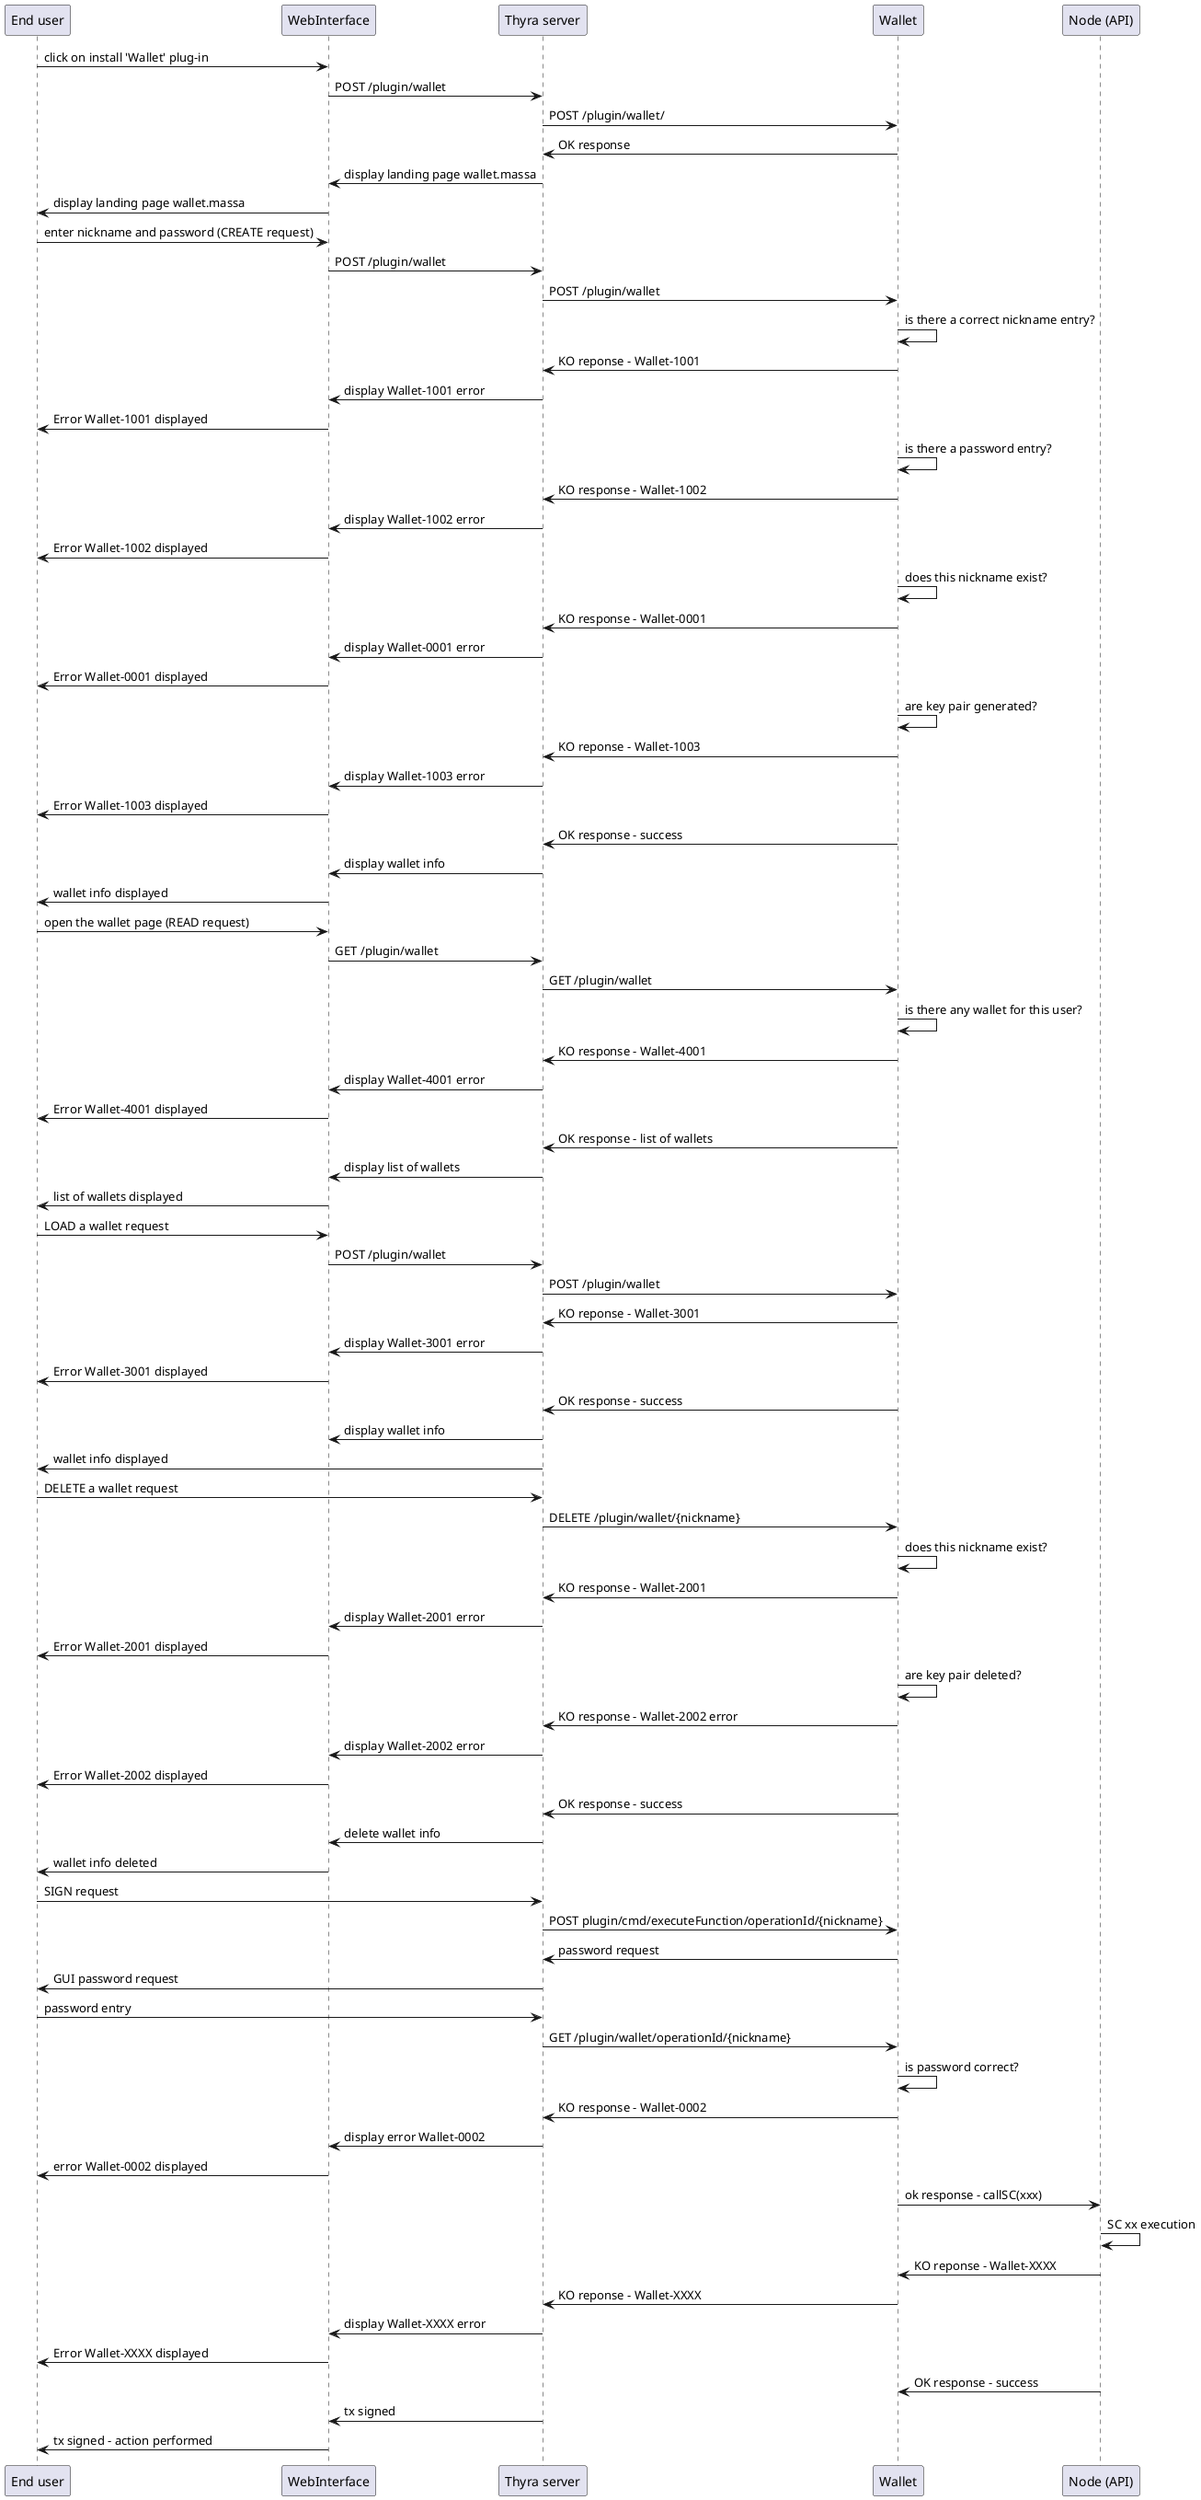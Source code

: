 @startuml
participant "End user" as user
participant "WebInterface" as ui
participant "Thyra server" as thyra
participant "Wallet" as w
participant "Node (API)" as node


user -> ui: click on install 'Wallet' plug-in
ui -> thyra: POST /plugin/wallet
thyra -> w: POST /plugin/wallet/
w -> thyra: OK response
thyra -> ui: display landing page wallet.massa
ui -> user: display landing page wallet.massa

user -> ui: enter nickname and password (CREATE request)
ui -> thyra: POST /plugin/wallet
thyra -> w: POST /plugin/wallet
w -> w: is there a correct nickname entry?
w -> thyra: KO reponse - Wallet-1001
thyra -> ui: display Wallet-1001 error
ui -> user: Error Wallet-1001 displayed
w -> w: is there a password entry?
w -> thyra: KO response - Wallet-1002
thyra -> ui: display Wallet-1002 error
ui -> user: Error Wallet-1002 displayed
w -> w: does this nickname exist?
w -> thyra: KO response - Wallet-0001
thyra -> ui: display Wallet-0001 error
ui -> user: Error Wallet-0001 displayed
w -> w: are key pair generated?
w -> thyra: KO reponse - Wallet-1003
thyra -> ui: display Wallet-1003 error
ui -> user: Error Wallet-1003 displayed
w -> thyra: OK response - success
thyra -> ui: display wallet info
ui -> user: wallet info displayed

user -> ui: open the wallet page (READ request)
ui -> thyra: GET /plugin/wallet
thyra -> w: GET /plugin/wallet
w -> w: is there any wallet for this user?
w -> thyra: KO response - Wallet-4001
thyra -> ui: display Wallet-4001 error
ui -> user: Error Wallet-4001 displayed
w -> thyra: OK response - list of wallets
thyra -> ui: display list of wallets 
ui -> user: list of wallets displayed

user -> ui: LOAD a wallet request 
ui -> thyra: POST /plugin/wallet
thyra -> w: POST /plugin/wallet
w -> thyra: KO reponse - Wallet-3001
thyra -> ui: display Wallet-3001 error
ui -> user: Error Wallet-3001 displayed
w -> thyra: OK response - success
thyra -> ui: display wallet info
thyra -> user: wallet info displayed

user -> thyra: DELETE a wallet request 
thyra -> w: DELETE /plugin/wallet/{nickname}
w -> w: does this nickname exist? 
w -> thyra: KO response - Wallet-2001
thyra -> ui: display Wallet-2001 error 
ui -> user: Error Wallet-2001 displayed
w -> w: are key pair deleted? 
w -> thyra: KO response - Wallet-2002 error
thyra -> ui: display Wallet-2002 error
ui -> user: Error Wallet-2002 displayed
w -> thyra: OK response - success
thyra -> ui: delete wallet info
ui -> user: wallet info deleted

user -> thyra: SIGN request
thyra -> w: POST plugin/cmd/executeFunction/operationId/{nickname}
w -> thyra: password request
thyra -> user: GUI password request
user -> thyra: password entry
thyra -> w: GET /plugin/wallet/operationId/{nickname}
w -> w: is password correct?
w -> thyra: KO response - Wallet-0002
thyra -> ui: display error Wallet-0002
ui -> user: error Wallet-0002 displayed
w -> node: ok response - callSC(xxx)
node -> node: SC xx execution
node -> w: KO reponse - Wallet-XXXX
w -> thyra: KO reponse - Wallet-XXXX
thyra -> ui: display Wallet-XXXX error
ui -> user: Error Wallet-XXXX displayed
node -> w: OK response - success
thyra -> ui: tx signed
ui -> user: tx signed - action performed

@enduml